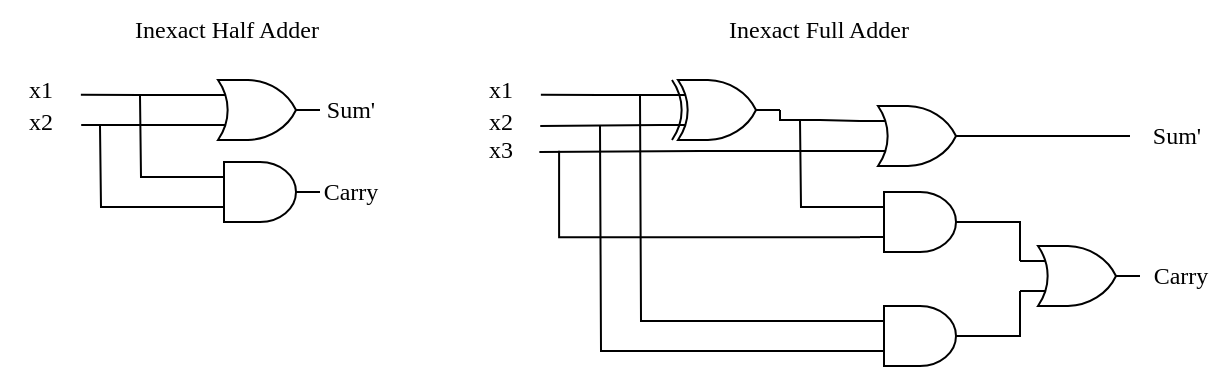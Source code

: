 <mxfile version="25.0.2">
  <diagram name="Page-1" id="RbTQCFK5WEuEd3nMW_vO">
    <mxGraphModel dx="989" dy="589" grid="1" gridSize="5" guides="1" tooltips="1" connect="1" arrows="1" fold="1" page="1" pageScale="1" pageWidth="827" pageHeight="1169" math="0" shadow="0">
      <root>
        <mxCell id="0" />
        <mxCell id="1" parent="0" />
        <mxCell id="gaApKVQYEAdizouN5AY7-1" value="" style="verticalLabelPosition=bottom;shadow=0;dashed=0;align=center;html=1;verticalAlign=top;shape=mxgraph.electrical.logic_gates.logic_gate;operation=or;" vertex="1" parent="1">
          <mxGeometry x="160" y="320" width="60" height="30" as="geometry" />
        </mxCell>
        <mxCell id="gaApKVQYEAdizouN5AY7-15" style="edgeStyle=orthogonalEdgeStyle;rounded=0;orthogonalLoop=1;jettySize=auto;html=1;exitX=0;exitY=0.75;exitDx=0;exitDy=0;exitPerimeter=0;endArrow=none;endFill=0;" edge="1" parent="1" source="gaApKVQYEAdizouN5AY7-2">
          <mxGeometry relative="1" as="geometry">
            <mxPoint x="110" y="343" as="targetPoint" />
          </mxGeometry>
        </mxCell>
        <mxCell id="gaApKVQYEAdizouN5AY7-2" value="" style="verticalLabelPosition=bottom;shadow=0;dashed=0;align=center;html=1;verticalAlign=top;shape=mxgraph.electrical.logic_gates.logic_gate;operation=and;" vertex="1" parent="1">
          <mxGeometry x="160" y="361" width="60" height="30" as="geometry" />
        </mxCell>
        <mxCell id="gaApKVQYEAdizouN5AY7-3" value="&lt;font face=&quot;Times New Roman&quot;&gt;x1&lt;/font&gt;" style="text;html=1;align=center;verticalAlign=middle;resizable=0;points=[];autosize=1;strokeColor=none;fillColor=none;" vertex="1" parent="1">
          <mxGeometry x="60" y="310" width="40" height="30" as="geometry" />
        </mxCell>
        <mxCell id="gaApKVQYEAdizouN5AY7-4" style="edgeStyle=orthogonalEdgeStyle;rounded=0;orthogonalLoop=1;jettySize=auto;html=1;exitX=0;exitY=0.25;exitDx=0;exitDy=0;exitPerimeter=0;entryX=1.011;entryY=0.581;entryDx=0;entryDy=0;entryPerimeter=0;endArrow=none;endFill=0;" edge="1" parent="1" source="gaApKVQYEAdizouN5AY7-1" target="gaApKVQYEAdizouN5AY7-3">
          <mxGeometry relative="1" as="geometry" />
        </mxCell>
        <mxCell id="gaApKVQYEAdizouN5AY7-9" value="&lt;font face=&quot;Times New Roman&quot;&gt;x2&lt;/font&gt;" style="text;html=1;align=center;verticalAlign=middle;resizable=0;points=[];autosize=1;strokeColor=none;fillColor=none;" vertex="1" parent="1">
          <mxGeometry x="60" y="326" width="40" height="30" as="geometry" />
        </mxCell>
        <mxCell id="gaApKVQYEAdizouN5AY7-11" style="edgeStyle=orthogonalEdgeStyle;rounded=0;orthogonalLoop=1;jettySize=auto;html=1;exitX=0;exitY=0.75;exitDx=0;exitDy=0;exitPerimeter=0;entryX=1.015;entryY=0.552;entryDx=0;entryDy=0;entryPerimeter=0;endArrow=none;endFill=0;" edge="1" parent="1" source="gaApKVQYEAdizouN5AY7-1" target="gaApKVQYEAdizouN5AY7-9">
          <mxGeometry relative="1" as="geometry" />
        </mxCell>
        <mxCell id="gaApKVQYEAdizouN5AY7-13" style="edgeStyle=orthogonalEdgeStyle;rounded=0;orthogonalLoop=1;jettySize=auto;html=1;exitX=0;exitY=0.25;exitDx=0;exitDy=0;exitPerimeter=0;endArrow=none;endFill=0;" edge="1" parent="1" source="gaApKVQYEAdizouN5AY7-2">
          <mxGeometry relative="1" as="geometry">
            <mxPoint x="130" y="328" as="targetPoint" />
            <mxPoint x="160" y="366" as="sourcePoint" />
          </mxGeometry>
        </mxCell>
        <mxCell id="gaApKVQYEAdizouN5AY7-16" value="&lt;font face=&quot;Times New Roman&quot;&gt;Sum&#39;&lt;/font&gt;" style="text;html=1;align=center;verticalAlign=middle;resizable=0;points=[];autosize=1;strokeColor=none;fillColor=none;" vertex="1" parent="1">
          <mxGeometry x="210" y="320" width="50" height="30" as="geometry" />
        </mxCell>
        <mxCell id="gaApKVQYEAdizouN5AY7-17" value="&lt;font face=&quot;Times New Roman&quot;&gt;Carry&lt;/font&gt;" style="text;html=1;align=center;verticalAlign=middle;resizable=0;points=[];autosize=1;strokeColor=none;fillColor=none;" vertex="1" parent="1">
          <mxGeometry x="210" y="361" width="50" height="30" as="geometry" />
        </mxCell>
        <mxCell id="gaApKVQYEAdizouN5AY7-19" style="edgeStyle=orthogonalEdgeStyle;rounded=0;orthogonalLoop=1;jettySize=auto;html=1;exitX=0.024;exitY=0.709;exitDx=0;exitDy=0;exitPerimeter=0;endArrow=none;endFill=0;" edge="1" parent="1">
          <mxGeometry relative="1" as="geometry">
            <mxPoint x="338.56" y="355.35" as="targetPoint" />
            <mxPoint x="490.0" y="398.62" as="sourcePoint" />
            <Array as="points">
              <mxPoint x="339.56" y="398.35" />
              <mxPoint x="339.56" y="355.35" />
            </Array>
          </mxGeometry>
        </mxCell>
        <mxCell id="gaApKVQYEAdizouN5AY7-34" style="edgeStyle=orthogonalEdgeStyle;rounded=0;orthogonalLoop=1;jettySize=auto;html=1;exitX=0;exitY=0.25;exitDx=0;exitDy=0;exitPerimeter=0;endArrow=none;endFill=0;" edge="1" parent="1" source="gaApKVQYEAdizouN5AY7-20">
          <mxGeometry relative="1" as="geometry">
            <mxPoint x="460" y="340" as="targetPoint" />
            <mxPoint x="490" y="380.5" as="sourcePoint" />
          </mxGeometry>
        </mxCell>
        <mxCell id="gaApKVQYEAdizouN5AY7-20" value="" style="verticalLabelPosition=bottom;shadow=0;dashed=0;align=center;html=1;verticalAlign=top;shape=mxgraph.electrical.logic_gates.logic_gate;operation=and;" vertex="1" parent="1">
          <mxGeometry x="490" y="376" width="60" height="30" as="geometry" />
        </mxCell>
        <mxCell id="gaApKVQYEAdizouN5AY7-21" value="&lt;font face=&quot;Times New Roman&quot;&gt;x1&lt;/font&gt;" style="text;html=1;align=center;verticalAlign=middle;resizable=0;points=[];autosize=1;strokeColor=none;fillColor=none;" vertex="1" parent="1">
          <mxGeometry x="290" y="310" width="40" height="30" as="geometry" />
        </mxCell>
        <mxCell id="gaApKVQYEAdizouN5AY7-22" style="edgeStyle=orthogonalEdgeStyle;rounded=0;orthogonalLoop=1;jettySize=auto;html=1;exitX=0;exitY=0.25;exitDx=0;exitDy=0;exitPerimeter=0;entryX=1.011;entryY=0.581;entryDx=0;entryDy=0;entryPerimeter=0;endArrow=none;endFill=0;" edge="1" parent="1" target="gaApKVQYEAdizouN5AY7-21">
          <mxGeometry relative="1" as="geometry">
            <mxPoint x="390" y="327.5" as="sourcePoint" />
            <Array as="points">
              <mxPoint x="360" y="328" />
            </Array>
          </mxGeometry>
        </mxCell>
        <mxCell id="gaApKVQYEAdizouN5AY7-23" value="&lt;font face=&quot;Times New Roman&quot;&gt;x2&lt;/font&gt;" style="text;html=1;align=center;verticalAlign=middle;resizable=0;points=[];autosize=1;strokeColor=none;fillColor=none;" vertex="1" parent="1">
          <mxGeometry x="290" y="326" width="40" height="30" as="geometry" />
        </mxCell>
        <mxCell id="gaApKVQYEAdizouN5AY7-24" style="edgeStyle=orthogonalEdgeStyle;rounded=0;orthogonalLoop=1;jettySize=auto;html=1;exitX=0;exitY=0.75;exitDx=0;exitDy=0;exitPerimeter=0;entryX=1.003;entryY=0.099;entryDx=0;entryDy=0;entryPerimeter=0;endArrow=none;endFill=0;" edge="1" parent="1" target="gaApKVQYEAdizouN5AY7-30">
          <mxGeometry relative="1" as="geometry">
            <mxPoint x="390" y="342.5" as="sourcePoint" />
          </mxGeometry>
        </mxCell>
        <mxCell id="gaApKVQYEAdizouN5AY7-28" value="" style="verticalLabelPosition=bottom;shadow=0;dashed=0;align=center;html=1;verticalAlign=top;shape=mxgraph.electrical.logic_gates.logic_gate;operation=xor;" vertex="1" parent="1">
          <mxGeometry x="390" y="320" width="60" height="30" as="geometry" />
        </mxCell>
        <mxCell id="gaApKVQYEAdizouN5AY7-46" style="edgeStyle=orthogonalEdgeStyle;rounded=0;orthogonalLoop=1;jettySize=auto;html=1;exitX=1;exitY=0.5;exitDx=0;exitDy=0;exitPerimeter=0;endArrow=none;endFill=0;" edge="1" parent="1" source="gaApKVQYEAdizouN5AY7-29" target="gaApKVQYEAdizouN5AY7-44">
          <mxGeometry relative="1" as="geometry" />
        </mxCell>
        <mxCell id="gaApKVQYEAdizouN5AY7-29" value="" style="verticalLabelPosition=bottom;shadow=0;dashed=0;align=center;html=1;verticalAlign=top;shape=mxgraph.electrical.logic_gates.logic_gate;operation=or;" vertex="1" parent="1">
          <mxGeometry x="490" y="333" width="60" height="30" as="geometry" />
        </mxCell>
        <mxCell id="gaApKVQYEAdizouN5AY7-30" value="&lt;font face=&quot;Times New Roman&quot;&gt;x3&lt;/font&gt;" style="text;html=1;align=center;verticalAlign=middle;resizable=0;points=[];autosize=1;strokeColor=none;fillColor=none;" vertex="1" parent="1">
          <mxGeometry x="290" y="340" width="40" height="30" as="geometry" />
        </mxCell>
        <mxCell id="gaApKVQYEAdizouN5AY7-31" style="edgeStyle=orthogonalEdgeStyle;rounded=0;orthogonalLoop=1;jettySize=auto;html=1;exitX=0;exitY=0.75;exitDx=0;exitDy=0;exitPerimeter=0;entryX=0.992;entryY=0.533;entryDx=0;entryDy=0;entryPerimeter=0;endArrow=none;endFill=0;" edge="1" parent="1" source="gaApKVQYEAdizouN5AY7-29" target="gaApKVQYEAdizouN5AY7-30">
          <mxGeometry relative="1" as="geometry" />
        </mxCell>
        <mxCell id="gaApKVQYEAdizouN5AY7-32" style="edgeStyle=orthogonalEdgeStyle;rounded=0;orthogonalLoop=1;jettySize=auto;html=1;exitX=1;exitY=0.5;exitDx=0;exitDy=0;exitPerimeter=0;entryX=0;entryY=0.25;entryDx=0;entryDy=0;entryPerimeter=0;endArrow=none;endFill=0;" edge="1" parent="1" source="gaApKVQYEAdizouN5AY7-28" target="gaApKVQYEAdizouN5AY7-29">
          <mxGeometry relative="1" as="geometry">
            <Array as="points">
              <mxPoint x="450" y="340" />
              <mxPoint x="470" y="340" />
            </Array>
          </mxGeometry>
        </mxCell>
        <mxCell id="gaApKVQYEAdizouN5AY7-39" style="edgeStyle=orthogonalEdgeStyle;rounded=0;orthogonalLoop=1;jettySize=auto;html=1;exitX=0;exitY=0.25;exitDx=0;exitDy=0;exitPerimeter=0;endArrow=none;endFill=0;" edge="1" parent="1" source="gaApKVQYEAdizouN5AY7-38">
          <mxGeometry relative="1" as="geometry">
            <mxPoint x="380" y="328" as="targetPoint" />
          </mxGeometry>
        </mxCell>
        <mxCell id="gaApKVQYEAdizouN5AY7-40" style="edgeStyle=orthogonalEdgeStyle;rounded=0;orthogonalLoop=1;jettySize=auto;html=1;exitX=0;exitY=0.75;exitDx=0;exitDy=0;exitPerimeter=0;endArrow=none;endFill=0;" edge="1" parent="1" source="gaApKVQYEAdizouN5AY7-38">
          <mxGeometry relative="1" as="geometry">
            <mxPoint x="360" y="343.0" as="targetPoint" />
          </mxGeometry>
        </mxCell>
        <mxCell id="gaApKVQYEAdizouN5AY7-38" value="" style="verticalLabelPosition=bottom;shadow=0;dashed=0;align=center;html=1;verticalAlign=top;shape=mxgraph.electrical.logic_gates.logic_gate;operation=and;" vertex="1" parent="1">
          <mxGeometry x="490" y="433" width="60" height="30" as="geometry" />
        </mxCell>
        <mxCell id="gaApKVQYEAdizouN5AY7-41" value="" style="verticalLabelPosition=bottom;shadow=0;dashed=0;align=center;html=1;verticalAlign=top;shape=mxgraph.electrical.logic_gates.logic_gate;operation=or;" vertex="1" parent="1">
          <mxGeometry x="570" y="403" width="60" height="30" as="geometry" />
        </mxCell>
        <mxCell id="gaApKVQYEAdizouN5AY7-42" style="edgeStyle=orthogonalEdgeStyle;rounded=0;orthogonalLoop=1;jettySize=auto;html=1;exitX=1;exitY=0.5;exitDx=0;exitDy=0;exitPerimeter=0;entryX=0;entryY=0.25;entryDx=0;entryDy=0;entryPerimeter=0;endArrow=none;endFill=0;" edge="1" parent="1" source="gaApKVQYEAdizouN5AY7-20" target="gaApKVQYEAdizouN5AY7-41">
          <mxGeometry relative="1" as="geometry" />
        </mxCell>
        <mxCell id="gaApKVQYEAdizouN5AY7-43" style="edgeStyle=orthogonalEdgeStyle;rounded=0;orthogonalLoop=1;jettySize=auto;html=1;exitX=1;exitY=0.5;exitDx=0;exitDy=0;exitPerimeter=0;entryX=0;entryY=0.75;entryDx=0;entryDy=0;entryPerimeter=0;endArrow=none;endFill=0;" edge="1" parent="1" source="gaApKVQYEAdizouN5AY7-38" target="gaApKVQYEAdizouN5AY7-41">
          <mxGeometry relative="1" as="geometry" />
        </mxCell>
        <mxCell id="gaApKVQYEAdizouN5AY7-44" value="&lt;font face=&quot;Times New Roman&quot;&gt;Sum&#39;&lt;/font&gt;" style="text;html=1;align=center;verticalAlign=middle;resizable=0;points=[];autosize=1;strokeColor=none;fillColor=none;" vertex="1" parent="1">
          <mxGeometry x="625" y="333" width="45" height="30" as="geometry" />
        </mxCell>
        <mxCell id="gaApKVQYEAdizouN5AY7-45" value="&lt;font face=&quot;Times New Roman&quot;&gt;Carry&lt;/font&gt;" style="text;html=1;align=center;verticalAlign=middle;resizable=0;points=[];autosize=1;strokeColor=none;fillColor=none;" vertex="1" parent="1">
          <mxGeometry x="625" y="403" width="50" height="30" as="geometry" />
        </mxCell>
        <mxCell id="gaApKVQYEAdizouN5AY7-47" value="&lt;font face=&quot;Times New Roman&quot;&gt;Inexact Half Adder&lt;/font&gt;" style="text;html=1;align=center;verticalAlign=middle;resizable=0;points=[];autosize=1;strokeColor=none;fillColor=none;" vertex="1" parent="1">
          <mxGeometry x="115" y="280" width="115" height="30" as="geometry" />
        </mxCell>
        <mxCell id="gaApKVQYEAdizouN5AY7-48" value="&lt;font face=&quot;Times New Roman&quot;&gt;Inexact Full Adder&lt;/font&gt;" style="text;html=1;align=center;verticalAlign=middle;resizable=0;points=[];autosize=1;strokeColor=none;fillColor=none;" vertex="1" parent="1">
          <mxGeometry x="414" y="280" width="110" height="30" as="geometry" />
        </mxCell>
      </root>
    </mxGraphModel>
  </diagram>
</mxfile>
